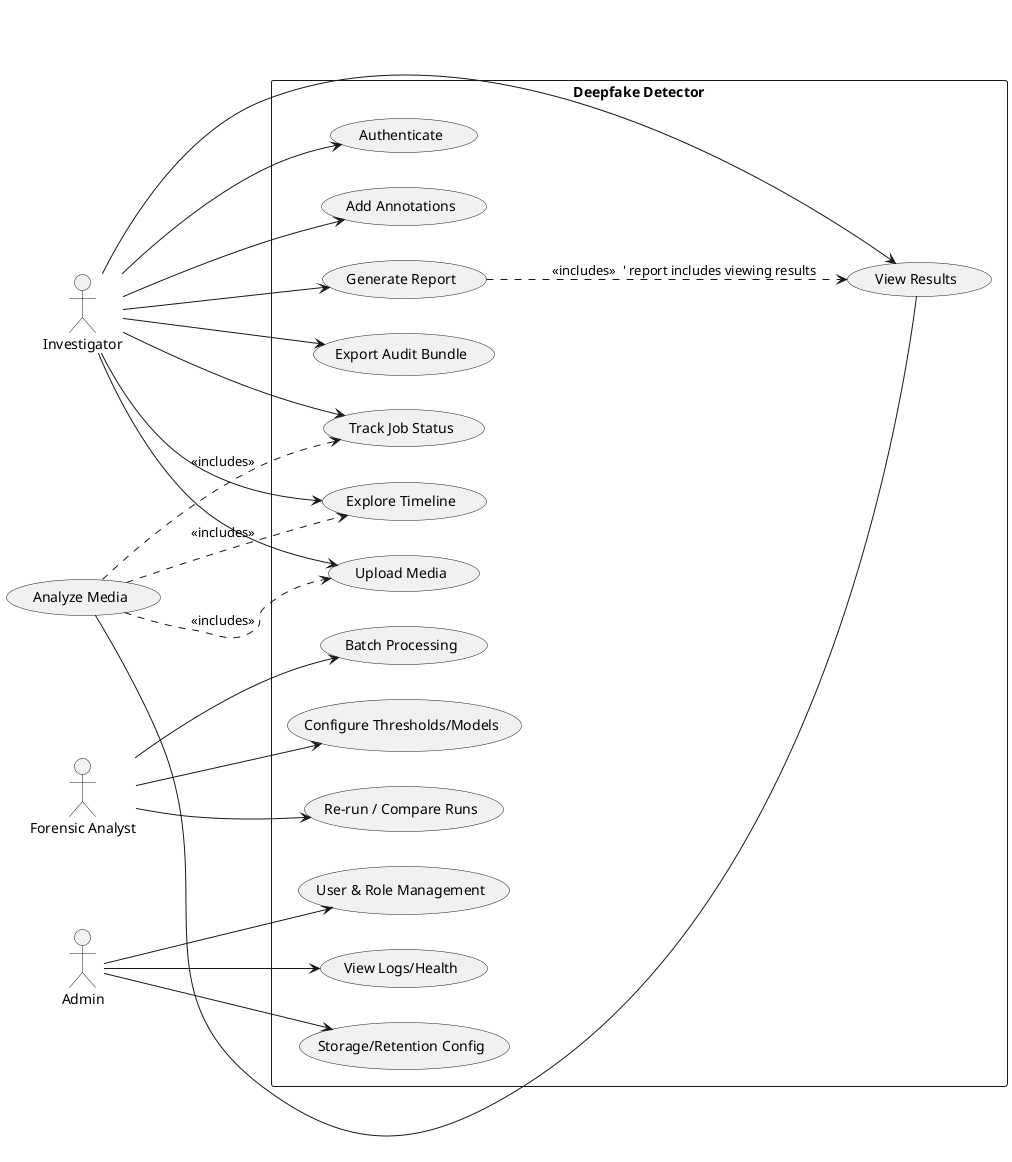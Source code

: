 @startuml
left to right direction
actor Investigator as Inv
actor "Forensic Analyst" as Tech
actor Admin
rectangle "Deepfake Detector" {
  (Authenticate) as UC1
  (Upload Media) as UC2
  (Track Job Status) as UC3
  (View Results) as UC4
  (Explore Timeline) as UC5
  (Add Annotations) as UC6
  (Generate Report) as UC7
  (Export Audit Bundle) as UC8
  (Configure Thresholds/Models) as UC9
  (Re-run / Compare Runs) as UC10
  (Batch Processing) as UC11
  (User & Role Management) as UC12
  (Storage/Retention Config) as UC13
  (View Logs/Health) as UC14

  Inv --> UC1
  Inv --> UC2
  Inv --> UC3
  Inv --> UC4
  Inv --> UC5
  Inv --> UC6
  Inv --> UC7
  Inv --> UC8

  Tech --> UC9
  Tech --> UC10
  Tech --> UC11

  Admin --> UC12
  Admin --> UC13
  Admin --> UC14
}

' include/extend relations
(Analyze Media) as UC_Analyze
UC_Analyze -down- UC4
UC_Analyze ..> UC5 : <<includes>>
UC_Analyze ..> UC2 : <<includes>>
UC_Analyze ..> UC3 : <<includes>>
UC7 ..> UC4 : <<includes>>  ' report includes viewing results
@enduml
